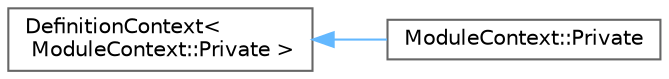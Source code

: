 digraph "Graphical Class Hierarchy"
{
 // INTERACTIVE_SVG=YES
 // LATEX_PDF_SIZE
  bgcolor="transparent";
  edge [fontname=Helvetica,fontsize=10,labelfontname=Helvetica,labelfontsize=10];
  node [fontname=Helvetica,fontsize=10,shape=box,height=0.2,width=0.4];
  rankdir="LR";
  Node0 [label="DefinitionContext\<\l ModuleContext::Private \>",height=0.2,width=0.4,color="grey40", fillcolor="white", style="filled",URL="$d6/d49/class_definition_context.html",tooltip=" "];
  Node0 -> Node1 [dir="back",color="steelblue1",style="solid"];
  Node1 [label="ModuleContext::Private",height=0.2,width=0.4,color="grey40", fillcolor="white", style="filled",URL="$df/d2a/class_module_context_1_1_private.html",tooltip=" "];
}
